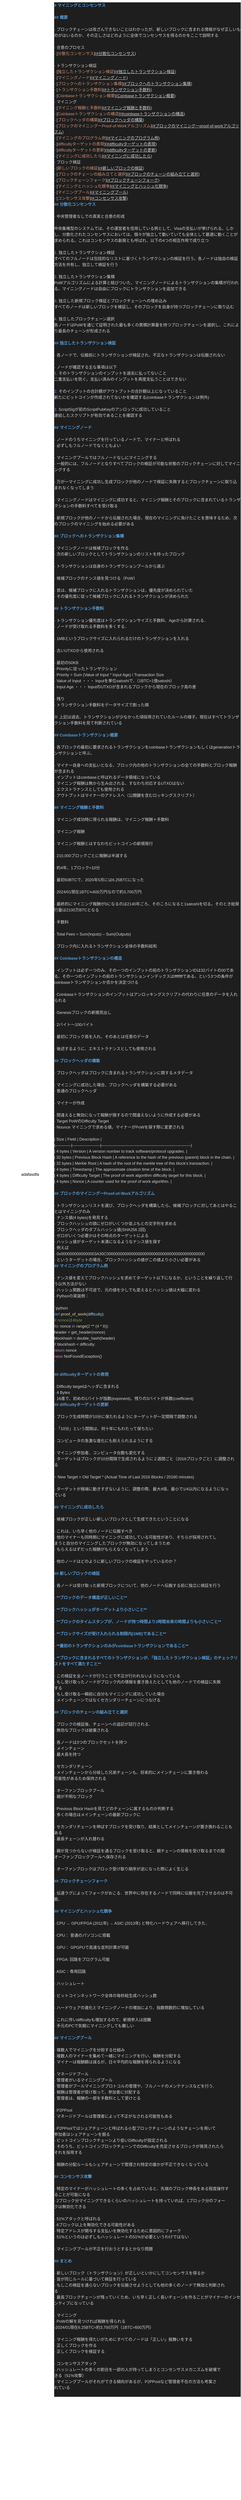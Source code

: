 <mxfile>
    <diagram id="8YFzSI_AjknTKnXhuBI_" name="ページ1">
        <mxGraphModel dx="1736" dy="630" grid="1" gridSize="10" guides="1" tooltips="1" connect="1" arrows="1" fold="1" page="1" pageScale="1" pageWidth="827" pageHeight="1169" math="0" shadow="0">
            <root>
                <mxCell id="0"/>
                <mxCell id="1" parent="0"/>
                <mxCell id="2" value="&lt;meta charset=&quot;utf-8&quot;&gt;&lt;div style=&quot;color: rgb(212, 212, 212); background-color: rgb(30, 30, 30); font-weight: normal; font-size: 12px; line-height: 18px;&quot;&gt;&lt;div&gt;&lt;span style=&quot;color: #569cd6;font-weight: bold;&quot;&gt;# マイニングとコンセンサス&lt;/span&gt;&lt;/div&gt;&lt;br&gt;&lt;div&gt;&lt;span style=&quot;color: #569cd6;font-weight: bold;&quot;&gt;## 概要&lt;/span&gt;&lt;/div&gt;&lt;br&gt;&lt;div&gt;&lt;span style=&quot;color: #6796e6;&quot;&gt;-&lt;/span&gt;&lt;span style=&quot;color: #d4d4d4;&quot;&gt; ブロックチェーンは改ざんできないことはわかったが、新しいブロックに含まれる情報がなぜ正しいものがはいるのか、その正しさはどのように全体でコンセンサスを得るのかをここで説明する&lt;/span&gt;&lt;/div&gt;&lt;br&gt;&lt;div&gt;&lt;span style=&quot;color: #6796e6;&quot;&gt;-&lt;/span&gt;&lt;span style=&quot;color: #d4d4d4;&quot;&gt; 合意のプロセス&lt;/span&gt;&lt;/div&gt;&lt;div&gt;&lt;span style=&quot;color: #d4d4d4;&quot;&gt;  &lt;/span&gt;&lt;span style=&quot;color: #6796e6;&quot;&gt;-&lt;/span&gt;&lt;span style=&quot;color: #d4d4d4;&quot;&gt; [&lt;/span&gt;&lt;span style=&quot;color: #ce9178;&quot;&gt;分散化コンセンサス&lt;/span&gt;&lt;span style=&quot;color: #d4d4d4;&quot;&gt;](&lt;/span&gt;&lt;span style=&quot;color: #d4d4d4;text-decoration: underline;&quot;&gt;#分散化コンセンサス&lt;/span&gt;&lt;span style=&quot;color: #d4d4d4;&quot;&gt;)&lt;/span&gt;&lt;/div&gt;&lt;br&gt;&lt;div&gt;&lt;span style=&quot;color: #6796e6;&quot;&gt;-&lt;/span&gt;&lt;span style=&quot;color: #d4d4d4;&quot;&gt; トランザクション検証&lt;/span&gt;&lt;/div&gt;&lt;div&gt;&lt;span style=&quot;color: #d4d4d4;&quot;&gt;  &lt;/span&gt;&lt;span style=&quot;color: #6796e6;&quot;&gt;-&lt;/span&gt;&lt;span style=&quot;color: #d4d4d4;&quot;&gt; [&lt;/span&gt;&lt;span style=&quot;color: #ce9178;&quot;&gt;独立したトランザクション検証&lt;/span&gt;&lt;span style=&quot;color: #d4d4d4;&quot;&gt;](&lt;/span&gt;&lt;span style=&quot;color: #d4d4d4;text-decoration: underline;&quot;&gt;#独立したトランザクション検証&lt;/span&gt;&lt;span style=&quot;color: #d4d4d4;&quot;&gt;)&lt;/span&gt;&lt;/div&gt;&lt;div&gt;&lt;span style=&quot;color: #d4d4d4;&quot;&gt;  &lt;/span&gt;&lt;span style=&quot;color: #6796e6;&quot;&gt;-&lt;/span&gt;&lt;span style=&quot;color: #d4d4d4;&quot;&gt; [&lt;/span&gt;&lt;span style=&quot;color: #ce9178;&quot;&gt;マイニングノード&lt;/span&gt;&lt;span style=&quot;color: #d4d4d4;&quot;&gt;](&lt;/span&gt;&lt;span style=&quot;color: #d4d4d4;text-decoration: underline;&quot;&gt;#マイニングノード&lt;/span&gt;&lt;span style=&quot;color: #d4d4d4;&quot;&gt;)&lt;/span&gt;&lt;/div&gt;&lt;div&gt;&lt;span style=&quot;color: #d4d4d4;&quot;&gt;  &lt;/span&gt;&lt;span style=&quot;color: #6796e6;&quot;&gt;-&lt;/span&gt;&lt;span style=&quot;color: #d4d4d4;&quot;&gt; [&lt;/span&gt;&lt;span style=&quot;color: #ce9178;&quot;&gt;ブロックへのトランザクション集積&lt;/span&gt;&lt;span style=&quot;color: #d4d4d4;&quot;&gt;](&lt;/span&gt;&lt;span style=&quot;color: #d4d4d4;text-decoration: underline;&quot;&gt;#ブロックへのトランザクション集積&lt;/span&gt;&lt;span style=&quot;color: #d4d4d4;&quot;&gt;)&lt;/span&gt;&lt;/div&gt;&lt;div&gt;&lt;span style=&quot;color: #d4d4d4;&quot;&gt;  &lt;/span&gt;&lt;span style=&quot;color: #6796e6;&quot;&gt;-&lt;/span&gt;&lt;span style=&quot;color: #d4d4d4;&quot;&gt; [&lt;/span&gt;&lt;span style=&quot;color: #ce9178;&quot;&gt;トランザクション手数料&lt;/span&gt;&lt;span style=&quot;color: #d4d4d4;&quot;&gt;](&lt;/span&gt;&lt;span style=&quot;color: #d4d4d4;text-decoration: underline;&quot;&gt;#トランザクション手数料&lt;/span&gt;&lt;span style=&quot;color: #d4d4d4;&quot;&gt;)&lt;/span&gt;&lt;/div&gt;&lt;div&gt;&lt;span style=&quot;color: #d4d4d4;&quot;&gt;  &lt;/span&gt;&lt;span style=&quot;color: #6796e6;&quot;&gt;-&lt;/span&gt;&lt;span style=&quot;color: #d4d4d4;&quot;&gt; [&lt;/span&gt;&lt;span style=&quot;color: #ce9178;&quot;&gt;Coinbaseトランザクション概要&lt;/span&gt;&lt;span style=&quot;color: #d4d4d4;&quot;&gt;](&lt;/span&gt;&lt;span style=&quot;color: #d4d4d4;text-decoration: underline;&quot;&gt;Coinbaseトランザクション概要&lt;/span&gt;&lt;span style=&quot;color: #d4d4d4;&quot;&gt;)&lt;/span&gt;&lt;/div&gt;&lt;div&gt;&lt;span style=&quot;color: #6796e6;&quot;&gt;-&lt;/span&gt;&lt;span style=&quot;color: #d4d4d4;&quot;&gt; マイニング&lt;/span&gt;&lt;/div&gt;&lt;div&gt;&lt;span style=&quot;color: #d4d4d4;&quot;&gt;  &lt;/span&gt;&lt;span style=&quot;color: #6796e6;&quot;&gt;-&lt;/span&gt;&lt;span style=&quot;color: #d4d4d4;&quot;&gt; [&lt;/span&gt;&lt;span style=&quot;color: #ce9178;&quot;&gt;マイニング報酬と手数料&lt;/span&gt;&lt;span style=&quot;color: #d4d4d4;&quot;&gt;](&lt;/span&gt;&lt;span style=&quot;color: #d4d4d4;text-decoration: underline;&quot;&gt;#マイニング報酬と手数料&lt;/span&gt;&lt;span style=&quot;color: #d4d4d4;&quot;&gt;)&lt;/span&gt;&lt;/div&gt;&lt;div&gt;&lt;span style=&quot;color: #d4d4d4;&quot;&gt;  &lt;/span&gt;&lt;span style=&quot;color: #6796e6;&quot;&gt;-&lt;/span&gt;&lt;span style=&quot;color: #d4d4d4;&quot;&gt; [&lt;/span&gt;&lt;span style=&quot;color: #ce9178;&quot;&gt;Coinbaseトランザクションの構造&lt;/span&gt;&lt;span style=&quot;color: #d4d4d4;&quot;&gt;](&lt;/span&gt;&lt;span style=&quot;color: #d4d4d4;text-decoration: underline;&quot;&gt;#coinbaseトランザクションの構造&lt;/span&gt;&lt;span style=&quot;color: #d4d4d4;&quot;&gt;)&lt;/span&gt;&lt;/div&gt;&lt;div&gt;&lt;span style=&quot;color: #d4d4d4;&quot;&gt;  &lt;/span&gt;&lt;span style=&quot;color: #6796e6;&quot;&gt;-&lt;/span&gt;&lt;span style=&quot;color: #d4d4d4;&quot;&gt; [&lt;/span&gt;&lt;span style=&quot;color: #ce9178;&quot;&gt;ブロックヘッダの構築&lt;/span&gt;&lt;span style=&quot;color: #d4d4d4;&quot;&gt;](&lt;/span&gt;&lt;span style=&quot;color: #d4d4d4;text-decoration: underline;&quot;&gt;#ブロックヘッダの構築&lt;/span&gt;&lt;span style=&quot;color: #d4d4d4;&quot;&gt;)&lt;/span&gt;&lt;/div&gt;&lt;div&gt;&lt;span style=&quot;color: #d4d4d4;&quot;&gt;  &lt;/span&gt;&lt;span style=&quot;color: #6796e6;&quot;&gt;-&lt;/span&gt;&lt;span style=&quot;color: #d4d4d4;&quot;&gt; [&lt;/span&gt;&lt;span style=&quot;color: #ce9178;&quot;&gt;ブロックのマイニングーProof-of-Workアルゴリズム&lt;/span&gt;&lt;span style=&quot;color: #d4d4d4;&quot;&gt;](&lt;/span&gt;&lt;span style=&quot;color: #d4d4d4;text-decoration: underline;&quot;&gt;#ブロックのマイニングーproof-of-workアルゴリズム&lt;/span&gt;&lt;span style=&quot;color: #d4d4d4;&quot;&gt;)&lt;/span&gt;&lt;/div&gt;&lt;div&gt;&lt;span style=&quot;color: #d4d4d4;&quot;&gt;  &lt;/span&gt;&lt;span style=&quot;color: #6796e6;&quot;&gt;-&lt;/span&gt;&lt;span style=&quot;color: #d4d4d4;&quot;&gt; [&lt;/span&gt;&lt;span style=&quot;color: #ce9178;&quot;&gt;マイニングのプログラム例&lt;/span&gt;&lt;span style=&quot;color: #d4d4d4;&quot;&gt;](&lt;/span&gt;&lt;span style=&quot;color: #d4d4d4;text-decoration: underline;&quot;&gt;#マイニングのプログラム例&lt;/span&gt;&lt;span style=&quot;color: #d4d4d4;&quot;&gt;)&lt;/span&gt;&lt;/div&gt;&lt;div&gt;&lt;span style=&quot;color: #d4d4d4;&quot;&gt;  &lt;/span&gt;&lt;span style=&quot;color: #6796e6;&quot;&gt;-&lt;/span&gt;&lt;span style=&quot;color: #d4d4d4;&quot;&gt; [&lt;/span&gt;&lt;span style=&quot;color: #ce9178;&quot;&gt;difficultyターゲットの表現&lt;/span&gt;&lt;span style=&quot;color: #d4d4d4;&quot;&gt;](&lt;/span&gt;&lt;span style=&quot;color: #d4d4d4;text-decoration: underline;&quot;&gt;#difficultyターゲットの表現&lt;/span&gt;&lt;span style=&quot;color: #d4d4d4;&quot;&gt;)&lt;/span&gt;&lt;/div&gt;&lt;div&gt;&lt;span style=&quot;color: #d4d4d4;&quot;&gt;  &lt;/span&gt;&lt;span style=&quot;color: #6796e6;&quot;&gt;-&lt;/span&gt;&lt;span style=&quot;color: #d4d4d4;&quot;&gt; [&lt;/span&gt;&lt;span style=&quot;color: #ce9178;&quot;&gt;difficultyターゲットの更新&lt;/span&gt;&lt;span style=&quot;color: #d4d4d4;&quot;&gt;](&lt;/span&gt;&lt;span style=&quot;color: #d4d4d4;text-decoration: underline;&quot;&gt;#difficultyターゲットの更新&lt;/span&gt;&lt;span style=&quot;color: #d4d4d4;&quot;&gt;)&lt;/span&gt;&lt;/div&gt;&lt;div&gt;&lt;span style=&quot;color: #d4d4d4;&quot;&gt;  &lt;/span&gt;&lt;span style=&quot;color: #6796e6;&quot;&gt;-&lt;/span&gt;&lt;span style=&quot;color: #d4d4d4;&quot;&gt; [&lt;/span&gt;&lt;span style=&quot;color: #ce9178;&quot;&gt;マイニングに成功したら&lt;/span&gt;&lt;span style=&quot;color: #d4d4d4;&quot;&gt;](&lt;/span&gt;&lt;span style=&quot;color: #d4d4d4;text-decoration: underline;&quot;&gt;#マイニングに成功したら&lt;/span&gt;&lt;span style=&quot;color: #d4d4d4;&quot;&gt;)&lt;/span&gt;&lt;/div&gt;&lt;div&gt;&lt;span style=&quot;color: #6796e6;&quot;&gt;-&lt;/span&gt;&lt;span style=&quot;color: #d4d4d4;&quot;&gt; ブロック検証&lt;/span&gt;&lt;/div&gt;&lt;div&gt;&lt;span style=&quot;color: #d4d4d4;&quot;&gt;  &lt;/span&gt;&lt;span style=&quot;color: #6796e6;&quot;&gt;-&lt;/span&gt;&lt;span style=&quot;color: #d4d4d4;&quot;&gt; [&lt;/span&gt;&lt;span style=&quot;color: #ce9178;&quot;&gt;新しいブロックの検証&lt;/span&gt;&lt;span style=&quot;color: #d4d4d4;&quot;&gt;](&lt;/span&gt;&lt;span style=&quot;color: #d4d4d4;text-decoration: underline;&quot;&gt;#新しいブロックの検証&lt;/span&gt;&lt;span style=&quot;color: #d4d4d4;&quot;&gt;)&lt;/span&gt;&lt;/div&gt;&lt;div&gt;&lt;span style=&quot;color: #d4d4d4;&quot;&gt;  &lt;/span&gt;&lt;span style=&quot;color: #6796e6;&quot;&gt;-&lt;/span&gt;&lt;span style=&quot;color: #d4d4d4;&quot;&gt; [&lt;/span&gt;&lt;span style=&quot;color: #ce9178;&quot;&gt;ブロックのチェーンの組み立てと選択&lt;/span&gt;&lt;span style=&quot;color: #d4d4d4;&quot;&gt;](&lt;/span&gt;&lt;span style=&quot;color: #d4d4d4;text-decoration: underline;&quot;&gt;#ブロックのチェーンの組み立てと選択&lt;/span&gt;&lt;span style=&quot;color: #d4d4d4;&quot;&gt;)&lt;/span&gt;&lt;/div&gt;&lt;div&gt;&lt;span style=&quot;color: #d4d4d4;&quot;&gt;  &lt;/span&gt;&lt;span style=&quot;color: #6796e6;&quot;&gt;-&lt;/span&gt;&lt;span style=&quot;color: #d4d4d4;&quot;&gt; [&lt;/span&gt;&lt;span style=&quot;color: #ce9178;&quot;&gt;ブロックチェーンフォーク&lt;/span&gt;&lt;span style=&quot;color: #d4d4d4;&quot;&gt;](&lt;/span&gt;&lt;span style=&quot;color: #d4d4d4;text-decoration: underline;&quot;&gt;#ブロックチェーンフォーク&lt;/span&gt;&lt;span style=&quot;color: #d4d4d4;&quot;&gt;)&lt;/span&gt;&lt;/div&gt;&lt;div&gt;&lt;span style=&quot;color: #d4d4d4;&quot;&gt;  &lt;/span&gt;&lt;span style=&quot;color: #6796e6;&quot;&gt;-&lt;/span&gt;&lt;span style=&quot;color: #d4d4d4;&quot;&gt; [&lt;/span&gt;&lt;span style=&quot;color: #ce9178;&quot;&gt;マイニングとハッシュ化競争&lt;/span&gt;&lt;span style=&quot;color: #d4d4d4;&quot;&gt;](&lt;/span&gt;&lt;span style=&quot;color: #d4d4d4;text-decoration: underline;&quot;&gt;#マイニングとハッシュ化競争&lt;/span&gt;&lt;span style=&quot;color: #d4d4d4;&quot;&gt;)&lt;/span&gt;&lt;/div&gt;&lt;div&gt;&lt;span style=&quot;color: #d4d4d4;&quot;&gt;  &lt;/span&gt;&lt;span style=&quot;color: #6796e6;&quot;&gt;-&lt;/span&gt;&lt;span style=&quot;color: #d4d4d4;&quot;&gt; [&lt;/span&gt;&lt;span style=&quot;color: #ce9178;&quot;&gt;マイニングプール&lt;/span&gt;&lt;span style=&quot;color: #d4d4d4;&quot;&gt;](&lt;/span&gt;&lt;span style=&quot;color: #d4d4d4;text-decoration: underline;&quot;&gt;#マイニングプール&lt;/span&gt;&lt;span style=&quot;color: #d4d4d4;&quot;&gt;)&lt;/span&gt;&lt;/div&gt;&lt;div&gt;&lt;span style=&quot;color: #d4d4d4;&quot;&gt;  &lt;/span&gt;&lt;span style=&quot;color: #6796e6;&quot;&gt;-&lt;/span&gt;&lt;span style=&quot;color: #d4d4d4;&quot;&gt; [&lt;/span&gt;&lt;span style=&quot;color: #ce9178;&quot;&gt;コンセンサス攻撃&lt;/span&gt;&lt;span style=&quot;color: #d4d4d4;&quot;&gt;](&lt;/span&gt;&lt;span style=&quot;color: #d4d4d4;text-decoration: underline;&quot;&gt;#コンセンサス攻撃&lt;/span&gt;&lt;span style=&quot;color: #d4d4d4;&quot;&gt;)&lt;/span&gt;&lt;/div&gt;&lt;div&gt;&lt;span style=&quot;color: #d4d4d4;&quot;&gt;  &lt;/span&gt;&lt;/div&gt;&lt;div&gt;&lt;span style=&quot;color: #569cd6;font-weight: bold;&quot;&gt;## 分散化コンセンサス&lt;/span&gt;&lt;/div&gt;&lt;br&gt;&lt;div&gt;&lt;span style=&quot;color: #6796e6;&quot;&gt;-&lt;/span&gt;&lt;span style=&quot;color: #d4d4d4;&quot;&gt; 中央管理者なしでの真実と合意の形成&lt;/span&gt;&lt;/div&gt;&lt;br&gt;&lt;div&gt;&lt;span style=&quot;color: #d4d4d4;&quot;&gt;中央集権型のシステムでは、その運営者を信用している例として、Visaの支払いが挙げられる。しかし、分散化されたコンセンサスにおいては、個々が独立して動いていても全体として最適に動くことが求められる。これはコンセンサスの創発とも呼ばれ、以下の4つの相互作用で成り立つ&lt;/span&gt;&lt;/div&gt;&lt;br&gt;&lt;div&gt;&lt;span style=&quot;color: #d4d4d4;&quot;&gt; &lt;/span&gt;&lt;span style=&quot;color: #6796e6;&quot;&gt;1.&lt;/span&gt;&lt;span style=&quot;color: #d4d4d4;&quot;&gt; 独立したトランザクション検証&lt;/span&gt;&lt;/div&gt;&lt;div&gt;&lt;span style=&quot;color: #d4d4d4;&quot;&gt;すべてのフルノードは包括的なリストに基づくトランザクションの検証を行う。各ノードは独自の検証方法を共有し、独立して検証を行う&lt;/span&gt;&lt;/div&gt;&lt;br&gt;&lt;div&gt;&lt;span style=&quot;color: #d4d4d4;&quot;&gt; &lt;/span&gt;&lt;span style=&quot;color: #6796e6;&quot;&gt;2.&lt;/span&gt;&lt;span style=&quot;color: #d4d4d4;&quot;&gt; 独立したトランザクション集積&lt;/span&gt;&lt;/div&gt;&lt;div&gt;&lt;span style=&quot;color: #d4d4d4;&quot;&gt;PoWアルゴリズムによる計算と結びついた、マイニングノードによるトランザクションの集積が行われる。マイニングノードは自由にブロックにトランザクションを追加できる&lt;/span&gt;&lt;/div&gt;&lt;br&gt;&lt;div&gt;&lt;span style=&quot;color: #d4d4d4;&quot;&gt; &lt;/span&gt;&lt;span style=&quot;color: #6796e6;&quot;&gt;3.&lt;/span&gt;&lt;span style=&quot;color: #d4d4d4;&quot;&gt; 独立した新規ブロック検証とブロックチェーンへの埋め込み&lt;/span&gt;&lt;/div&gt;&lt;div&gt;&lt;span style=&quot;color: #d4d4d4;&quot;&gt;すべてのノードは新しいブロックを検証し、そのブロックを自身が持つブロックチェーンに取り込む&lt;/span&gt;&lt;/div&gt;&lt;br&gt;&lt;div&gt;&lt;span style=&quot;color: #d4d4d4;&quot;&gt; &lt;/span&gt;&lt;span style=&quot;color: #6796e6;&quot;&gt;4.&lt;/span&gt;&lt;span style=&quot;color: #d4d4d4;&quot;&gt; 独立したブロックチェーン選択&lt;/span&gt;&lt;/div&gt;&lt;div&gt;&lt;span style=&quot;color: #d4d4d4;&quot;&gt;各ノードはPoWを通じて証明された最も多くの累積計算量を持つブロックチェーンを選択し、これにより最長のチェーンが形成される&lt;/span&gt;&lt;/div&gt;&lt;br&gt;&lt;div&gt;&lt;span style=&quot;color: #569cd6;font-weight: bold;&quot;&gt;## 独立したトランザクション検証&lt;/span&gt;&lt;/div&gt;&lt;br&gt;&lt;div&gt;&lt;span style=&quot;color: #6796e6;&quot;&gt;-&lt;/span&gt;&lt;span style=&quot;color: #d4d4d4;&quot;&gt; 各ノードで、伝搬前にトランザクションが検証され、不正なトランザクションは伝搬されない&lt;/span&gt;&lt;/div&gt;&lt;br&gt;&lt;div&gt;&lt;span style=&quot;color: #6796e6;&quot;&gt;-&lt;/span&gt;&lt;span style=&quot;color: #d4d4d4;&quot;&gt; ノードが確認する主な事項は以下&lt;/span&gt;&lt;/div&gt;&lt;div&gt;&lt;span style=&quot;color: #d4d4d4;&quot;&gt;  &lt;/span&gt;&lt;/div&gt;&lt;div&gt;&lt;span style=&quot;color: #d4d4d4;&quot;&gt; &lt;/span&gt;&lt;span style=&quot;color: #6796e6;&quot;&gt;1.&lt;/span&gt;&lt;span style=&quot;color: #d4d4d4;&quot;&gt; そのトランザクションのインプットを過去に払ってないこと&lt;/span&gt;&lt;/div&gt;&lt;div&gt;&lt;span style=&quot;color: #d4d4d4;&quot;&gt;二重支払いを防ぐ。支払い済みのインプットを再度支払うことはできない&lt;/span&gt;&lt;/div&gt;&lt;br&gt;&lt;div&gt;&lt;span style=&quot;color: #d4d4d4;&quot;&gt; &lt;/span&gt;&lt;span style=&quot;color: #6796e6;&quot;&gt;2.&lt;/span&gt;&lt;span style=&quot;color: #d4d4d4;&quot;&gt; そのインプットの合計額がアウトプットの合計額以上になっていること&lt;/span&gt;&lt;/div&gt;&lt;div&gt;&lt;span style=&quot;color: #d4d4d4;&quot;&gt;新たにビットコインが作成されてないかを確認する(coinbaseトランザクションは例外)&lt;/span&gt;&lt;/div&gt;&lt;br&gt;&lt;div&gt;&lt;span style=&quot;color: #d4d4d4;&quot;&gt; &lt;/span&gt;&lt;span style=&quot;color: #6796e6;&quot;&gt;3.&lt;/span&gt;&lt;span style=&quot;color: #d4d4d4;&quot;&gt; ScriptSigが前のScriptPubKeyのアンロックに成功していること&lt;/span&gt;&lt;/div&gt;&lt;div&gt;&lt;span style=&quot;color: #d4d4d4;&quot;&gt;連結したスクリプトが有効であることを確認する&lt;/span&gt;&lt;/div&gt;&lt;br&gt;&lt;div&gt;&lt;span style=&quot;color: #569cd6;font-weight: bold;&quot;&gt;## マイニングノード&lt;/span&gt;&lt;/div&gt;&lt;br&gt;&lt;div&gt;&lt;span style=&quot;color: #6796e6;&quot;&gt;-&lt;/span&gt;&lt;span style=&quot;color: #d4d4d4;&quot;&gt; ノードのうちマイニングを行っているノードで、マイナーと呼ばれる&lt;/span&gt;&lt;/div&gt;&lt;div&gt;&lt;span style=&quot;color: #d4d4d4;&quot;&gt;  &lt;/span&gt;&lt;span style=&quot;color: #6796e6;&quot;&gt;-&lt;/span&gt;&lt;span style=&quot;color: #d4d4d4;&quot;&gt; 必ずしもフルノードでなくともよい&lt;/span&gt;&lt;/div&gt;&lt;br&gt;&lt;div&gt;&lt;span style=&quot;color: #6796e6;&quot;&gt;-&lt;/span&gt;&lt;span style=&quot;color: #d4d4d4;&quot;&gt; マイニングプールではフルノードなしにマイニングする&lt;/span&gt;&lt;/div&gt;&lt;div&gt;&lt;span style=&quot;color: #d4d4d4;&quot;&gt;  &lt;/span&gt;&lt;span style=&quot;color: #6796e6;&quot;&gt;-&lt;/span&gt;&lt;span style=&quot;color: #d4d4d4;&quot;&gt; 一般的には、フルノードとなりすべてブロックの検証が可能な状態のブロックチェーンに対してマイニングする&lt;/span&gt;&lt;/div&gt;&lt;br&gt;&lt;div&gt;&lt;span style=&quot;color: #6796e6;&quot;&gt;-&lt;/span&gt;&lt;span style=&quot;color: #d4d4d4;&quot;&gt; 万が一マイニングに成功し生成ブロックが他のノードで検証に失敗するとブロックチェーンに取り込まれなくなってしまう&lt;/span&gt;&lt;/div&gt;&lt;br&gt;&lt;div&gt;&lt;span style=&quot;color: #6796e6;&quot;&gt;-&lt;/span&gt;&lt;span style=&quot;color: #d4d4d4;&quot;&gt; マイニングノードはマイニングに成功すると、マイニング報酬とそのブロックに含まれているトランザクションの手数料すべてを受け取る&lt;/span&gt;&lt;/div&gt;&lt;br&gt;&lt;div&gt;&lt;span style=&quot;color: #6796e6;&quot;&gt;-&lt;/span&gt;&lt;span style=&quot;color: #d4d4d4;&quot;&gt; 新規ブロックが他のノードから伝搬された場合、現在のマイニングに負けたことを意味するため、次のブロックのマイニングを始める必要がある&lt;/span&gt;&lt;/div&gt;&lt;br&gt;&lt;div&gt;&lt;span style=&quot;color: #569cd6;font-weight: bold;&quot;&gt;## ブロックへのトランザクション集積&lt;/span&gt;&lt;/div&gt;&lt;br&gt;&lt;div&gt;&lt;span style=&quot;color: #6796e6;&quot;&gt;-&lt;/span&gt;&lt;span style=&quot;color: #d4d4d4;&quot;&gt; マイニングノードは候補ブロックを作る&lt;/span&gt;&lt;/div&gt;&lt;div&gt;&lt;span style=&quot;color: #d4d4d4;&quot;&gt;  &lt;/span&gt;&lt;span style=&quot;color: #6796e6;&quot;&gt;-&lt;/span&gt;&lt;span style=&quot;color: #d4d4d4;&quot;&gt; 次の新しいブロックとしてトランザクションのリストを持ったブロック&lt;/span&gt;&lt;/div&gt;&lt;br&gt;&lt;div&gt;&lt;span style=&quot;color: #6796e6;&quot;&gt;-&lt;/span&gt;&lt;span style=&quot;color: #d4d4d4;&quot;&gt; トランザクションは自身のトランザクションプールから選ぶ&lt;/span&gt;&lt;/div&gt;&lt;br&gt;&lt;div&gt;&lt;span style=&quot;color: #6796e6;&quot;&gt;-&lt;/span&gt;&lt;span style=&quot;color: #d4d4d4;&quot;&gt; 候補ブロックのナンス値を見つける（PoW）&lt;/span&gt;&lt;/div&gt;&lt;br&gt;&lt;div&gt;&lt;span style=&quot;color: #6796e6;&quot;&gt;-&lt;/span&gt;&lt;span style=&quot;color: #d4d4d4;&quot;&gt; 昔は、候補ブロックに入れるトランザクションは，優先度が決められていた&lt;/span&gt;&lt;/div&gt;&lt;div&gt;&lt;span style=&quot;color: #d4d4d4;&quot;&gt;  &lt;/span&gt;&lt;span style=&quot;color: #6796e6;&quot;&gt;-&lt;/span&gt;&lt;span style=&quot;color: #d4d4d4;&quot;&gt; その優先度に従って候補ブロックに入れるトランザクションが決められた&lt;/span&gt;&lt;/div&gt;&lt;br&gt;&lt;div&gt;&lt;span style=&quot;color: #569cd6;font-weight: bold;&quot;&gt;## トランザクション手数料&lt;/span&gt;&lt;/div&gt;&lt;br&gt;&lt;div&gt;&lt;span style=&quot;color: #6796e6;&quot;&gt;-&lt;/span&gt;&lt;span style=&quot;color: #d4d4d4;&quot;&gt; トランザクション優先度はトランザクションサイズと手数料、Ageから計算される．&lt;/span&gt;&lt;/div&gt;&lt;div&gt;&lt;span style=&quot;color: #d4d4d4;&quot;&gt;  &lt;/span&gt;&lt;span style=&quot;color: #6796e6;&quot;&gt;-&lt;/span&gt;&lt;span style=&quot;color: #d4d4d4;&quot;&gt; ノードが受け取れる手数料を多くする．&lt;/span&gt;&lt;/div&gt;&lt;br&gt;&lt;div&gt;&lt;span style=&quot;color: #d4d4d4;&quot;&gt;  &lt;/span&gt;&lt;span style=&quot;color: #6796e6;&quot;&gt;-&lt;/span&gt;&lt;span style=&quot;color: #d4d4d4;&quot;&gt; 1MBというブロックサイズに入れられるだけのトランザクションを入れる&lt;/span&gt;&lt;/div&gt;&lt;br&gt;&lt;div&gt;&lt;span style=&quot;color: #d4d4d4;&quot;&gt;  &lt;/span&gt;&lt;span style=&quot;color: #6796e6;&quot;&gt;-&lt;/span&gt;&lt;span style=&quot;color: #d4d4d4;&quot;&gt; 古いUTXOから使用される&lt;/span&gt;&lt;/div&gt;&lt;br&gt;&lt;div&gt;&lt;span style=&quot;color: #6796e6;&quot;&gt;-&lt;/span&gt;&lt;span style=&quot;color: #d4d4d4;&quot;&gt; 最初の50KB&lt;/span&gt;&lt;/div&gt;&lt;div&gt;&lt;span style=&quot;color: #d4d4d4;&quot;&gt;  &lt;/span&gt;&lt;span style=&quot;color: #6796e6;&quot;&gt;-&lt;/span&gt;&lt;span style=&quot;color: #d4d4d4;&quot;&gt; Priorityに従ったトランザクション&lt;/span&gt;&lt;/div&gt;&lt;div&gt;&lt;span style=&quot;color: #d4d4d4;&quot;&gt;  &lt;/span&gt;&lt;span style=&quot;color: #6796e6;&quot;&gt;-&lt;/span&gt;&lt;span style=&quot;color: #d4d4d4;&quot;&gt; Priority = Sum (Value of Input * Input Age) / Transaction Size&lt;/span&gt;&lt;/div&gt;&lt;div&gt;&lt;span style=&quot;color: #d4d4d4;&quot;&gt;    &lt;/span&gt;&lt;span style=&quot;color: #6796e6;&quot;&gt;-&lt;/span&gt;&lt;span style=&quot;color: #d4d4d4;&quot;&gt; Value of Input ・・・ Inputを単位satoshiで．（1BTC=1億satoshi）&lt;/span&gt;&lt;/div&gt;&lt;div&gt;&lt;span style=&quot;color: #d4d4d4;&quot;&gt;    &lt;/span&gt;&lt;span style=&quot;color: #6796e6;&quot;&gt;-&lt;/span&gt;&lt;span style=&quot;color: #d4d4d4;&quot;&gt; Input Age ・・・ InputのUTXOが含まれるブロックから現在のブロック高の差&lt;/span&gt;&lt;/div&gt;&lt;br&gt;&lt;div&gt;&lt;span style=&quot;color: #6796e6;&quot;&gt;-&lt;/span&gt;&lt;span style=&quot;color: #d4d4d4;&quot;&gt; 残り&lt;/span&gt;&lt;/div&gt;&lt;div&gt;&lt;span style=&quot;color: #d4d4d4;&quot;&gt;  &lt;/span&gt;&lt;span style=&quot;color: #6796e6;&quot;&gt;-&lt;/span&gt;&lt;span style=&quot;color: #d4d4d4;&quot;&gt; トランザクション手数料をデータサイズで割った順&lt;/span&gt;&lt;/div&gt;&lt;br&gt;&lt;div&gt;&lt;span style=&quot;color: #d4d4d4;&quot;&gt;※ 上記は過去、トランザクションが少なかった頃採用されていたルールの様子。現在はすべてトランザクション手数料を見て判断されている&lt;/span&gt;&lt;/div&gt;&lt;br&gt;&lt;div&gt;&lt;span style=&quot;color: #569cd6;font-weight: bold;&quot;&gt;## Coinbaseトランザクション概要&lt;/span&gt;&lt;/div&gt;&lt;br&gt;&lt;div&gt;&lt;span style=&quot;color: #6796e6;&quot;&gt;-&lt;/span&gt;&lt;span style=&quot;color: #d4d4d4;&quot;&gt; 各ブロックの最初に要求されるトランザクションをcoinbaseトランザクションもしくはgenerationトランザクションと呼ぶ。&lt;/span&gt;&lt;/div&gt;&lt;br&gt;&lt;div&gt;&lt;span style=&quot;color: #6796e6;&quot;&gt;-&lt;/span&gt;&lt;span style=&quot;color: #d4d4d4;&quot;&gt; マイナー自身への支払いとなる、ブロック内の他のトランザクションの全ての手数料とブロック報酬が含まれる&lt;/span&gt;&lt;/div&gt;&lt;div&gt;&lt;span style=&quot;color: #d4d4d4;&quot;&gt;  &lt;/span&gt;&lt;/div&gt;&lt;div&gt;&lt;span style=&quot;color: #6796e6;&quot;&gt;-&lt;/span&gt;&lt;span style=&quot;color: #d4d4d4;&quot;&gt; インプットはcoinbaseと呼ばれるデータ領域になっている&lt;/span&gt;&lt;/div&gt;&lt;div&gt;&lt;span style=&quot;color: #d4d4d4;&quot;&gt;  &lt;/span&gt;&lt;span style=&quot;color: #6796e6;&quot;&gt;-&lt;/span&gt;&lt;span style=&quot;color: #d4d4d4;&quot;&gt; マイニング報酬は無から生み出される、すなわち対応するUTXOはない&lt;/span&gt;&lt;/div&gt;&lt;div&gt;&lt;span style=&quot;color: #d4d4d4;&quot;&gt;  &lt;/span&gt;&lt;span style=&quot;color: #6796e6;&quot;&gt;-&lt;/span&gt;&lt;span style=&quot;color: #d4d4d4;&quot;&gt; エクストラナンスとしても使用される&lt;/span&gt;&lt;/div&gt;&lt;div&gt;&lt;span style=&quot;color: #6796e6;&quot;&gt;-&lt;/span&gt;&lt;span style=&quot;color: #d4d4d4;&quot;&gt; アウトプットはマイナーのアドレスへ（公開鍵を含むロッキングスクリプト）&lt;/span&gt;&lt;/div&gt;&lt;br&gt;&lt;div&gt;&lt;span style=&quot;color: #569cd6;font-weight: bold;&quot;&gt;## マイニング報酬と手数料&lt;/span&gt;&lt;/div&gt;&lt;br&gt;&lt;div&gt;&lt;span style=&quot;color: #6796e6;&quot;&gt;-&lt;/span&gt;&lt;span style=&quot;color: #d4d4d4;&quot;&gt; マイニング成功時に得られる報酬は、マイニング報酬＋手数料&lt;/span&gt;&lt;/div&gt;&lt;br&gt;&lt;div&gt;&lt;span style=&quot;color: #6796e6;&quot;&gt;-&lt;/span&gt;&lt;span style=&quot;color: #d4d4d4;&quot;&gt; マイニング報酬&lt;/span&gt;&lt;/div&gt;&lt;br&gt;&lt;div&gt;&lt;span style=&quot;color: #d4d4d4;&quot;&gt;  &lt;/span&gt;&lt;span style=&quot;color: #6796e6;&quot;&gt;-&lt;/span&gt;&lt;span style=&quot;color: #d4d4d4;&quot;&gt; マイニング報酬とはすなわちビットコインの新規発行&lt;/span&gt;&lt;/div&gt;&lt;br&gt;&lt;div&gt;&lt;span style=&quot;color: #d4d4d4;&quot;&gt;  &lt;/span&gt;&lt;span style=&quot;color: #6796e6;&quot;&gt;-&lt;/span&gt;&lt;span style=&quot;color: #d4d4d4;&quot;&gt; 210,000ブロックごとに報酬は半減する&lt;/span&gt;&lt;/div&gt;&lt;br&gt;&lt;div&gt;&lt;span style=&quot;color: #d4d4d4;&quot;&gt;  &lt;/span&gt;&lt;span style=&quot;color: #6796e6;&quot;&gt;-&lt;/span&gt;&lt;span style=&quot;color: #d4d4d4;&quot;&gt; 約4年、1ブロック=10分&lt;/span&gt;&lt;/div&gt;&lt;br&gt;&lt;div&gt;&lt;span style=&quot;color: #d4d4d4;&quot;&gt;  &lt;/span&gt;&lt;span style=&quot;color: #6796e6;&quot;&gt;-&lt;/span&gt;&lt;span style=&quot;color: #d4d4d4;&quot;&gt; 最初50BTCで、2020年5月には6.25BTCになった&lt;/span&gt;&lt;/div&gt;&lt;br&gt;&lt;div&gt;&lt;span style=&quot;color: #d4d4d4;&quot;&gt;  &lt;/span&gt;&lt;span style=&quot;color: #6796e6;&quot;&gt;-&lt;/span&gt;&lt;span style=&quot;color: #d4d4d4;&quot;&gt; 2024/01現在1BTC≒600万円なので約3,700万円&lt;/span&gt;&lt;/div&gt;&lt;br&gt;&lt;div&gt;&lt;span style=&quot;color: #d4d4d4;&quot;&gt;  &lt;/span&gt;&lt;span style=&quot;color: #6796e6;&quot;&gt;-&lt;/span&gt;&lt;span style=&quot;color: #d4d4d4;&quot;&gt; 最終的にマイニング報酬が0になるのは2140年ごろ、そのころになると1satoshiを切る。そのとき総発行量は2100万BTCとなる&lt;/span&gt;&lt;/div&gt;&lt;br&gt;&lt;div&gt;&lt;span style=&quot;color: #6796e6;&quot;&gt;-&lt;/span&gt;&lt;span style=&quot;color: #d4d4d4;&quot;&gt; 手数料&lt;/span&gt;&lt;/div&gt;&lt;br&gt;&lt;div&gt;&lt;span style=&quot;color: #d4d4d4;&quot;&gt;  &lt;/span&gt;&lt;span style=&quot;color: #6796e6;&quot;&gt;-&lt;/span&gt;&lt;span style=&quot;color: #d4d4d4;&quot;&gt; Total Fees = Sum(Inputs) – Sum(Outputs)&lt;/span&gt;&lt;/div&gt;&lt;br&gt;&lt;div&gt;&lt;span style=&quot;color: #d4d4d4;&quot;&gt;  &lt;/span&gt;&lt;span style=&quot;color: #6796e6;&quot;&gt;-&lt;/span&gt;&lt;span style=&quot;color: #d4d4d4;&quot;&gt; ブロック内に入れるトランザクション全体の手数料総和&lt;/span&gt;&lt;/div&gt;&lt;br&gt;&lt;div&gt;&lt;span style=&quot;color: #569cd6;font-weight: bold;&quot;&gt;## Coinbaseトランザクションの構造&lt;/span&gt;&lt;/div&gt;&lt;br&gt;&lt;div&gt;&lt;span style=&quot;color: #6796e6;&quot;&gt;-&lt;/span&gt;&lt;span style=&quot;color: #d4d4d4;&quot;&gt; インプットは必ず一つのみ、その一つのインプットの前のトランザクションIDは32バイトの00である、その一つのインプットの前のトランザクションインデックスはffffffffである、という3つの条件がcoinbaseトランザクションか否かを決定づける&lt;/span&gt;&lt;/div&gt;&lt;br&gt;&lt;div&gt;&lt;span style=&quot;color: #6796e6;&quot;&gt;-&lt;/span&gt;&lt;span style=&quot;color: #d4d4d4;&quot;&gt; Coinbaseトランザクションのインプットはアンロッキングスクリプトの代わりに任意のデータを入れられる&lt;/span&gt;&lt;/div&gt;&lt;br&gt;&lt;div&gt;&lt;span style=&quot;color: #d4d4d4;&quot;&gt;  &lt;/span&gt;&lt;span style=&quot;color: #6796e6;&quot;&gt;-&lt;/span&gt;&lt;span style=&quot;color: #d4d4d4;&quot;&gt; Genesisブロックの新聞見出し&lt;/span&gt;&lt;/div&gt;&lt;br&gt;&lt;div&gt;&lt;span style=&quot;color: #d4d4d4;&quot;&gt;  &lt;/span&gt;&lt;span style=&quot;color: #6796e6;&quot;&gt;-&lt;/span&gt;&lt;span style=&quot;color: #d4d4d4;&quot;&gt; 2バイト～100バイト&lt;/span&gt;&lt;/div&gt;&lt;br&gt;&lt;div&gt;&lt;span style=&quot;color: #6796e6;&quot;&gt;-&lt;/span&gt;&lt;span style=&quot;color: #d4d4d4;&quot;&gt; 最初にブロック高を入れ、そのあとは任意のデータ&lt;/span&gt;&lt;/div&gt;&lt;br&gt;&lt;div&gt;&lt;span style=&quot;color: #d4d4d4;&quot;&gt;  &lt;/span&gt;&lt;span style=&quot;color: #6796e6;&quot;&gt;-&lt;/span&gt;&lt;span style=&quot;color: #d4d4d4;&quot;&gt; 後述するように、エキストラナンスとしても使用される&lt;/span&gt;&lt;/div&gt;&lt;br&gt;&lt;div&gt;&lt;span style=&quot;color: #569cd6;font-weight: bold;&quot;&gt;## ブロックヘッダの構築&lt;/span&gt;&lt;/div&gt;&lt;br&gt;&lt;div&gt;&lt;span style=&quot;color: #6796e6;&quot;&gt;-&lt;/span&gt;&lt;span style=&quot;color: #d4d4d4;&quot;&gt; ブロックヘッダはブロックに含まれるトランザクションに関するメタデータ&lt;/span&gt;&lt;/div&gt;&lt;br&gt;&lt;div&gt;&lt;span style=&quot;color: #6796e6;&quot;&gt;-&lt;/span&gt;&lt;span style=&quot;color: #d4d4d4;&quot;&gt; マイニングに成功した場合、ブロックヘッダを構築する必要がある&lt;/span&gt;&lt;/div&gt;&lt;div&gt;&lt;span style=&quot;color: #d4d4d4;&quot;&gt;  &lt;/span&gt;&lt;span style=&quot;color: #6796e6;&quot;&gt;-&lt;/span&gt;&lt;span style=&quot;color: #d4d4d4;&quot;&gt; 普通のブロックヘッダ&lt;/span&gt;&lt;/div&gt;&lt;br&gt;&lt;div&gt;&lt;span style=&quot;color: #d4d4d4;&quot;&gt;  &lt;/span&gt;&lt;span style=&quot;color: #6796e6;&quot;&gt;-&lt;/span&gt;&lt;span style=&quot;color: #d4d4d4;&quot;&gt; マイナーが作成&lt;/span&gt;&lt;/div&gt;&lt;br&gt;&lt;div&gt;&lt;span style=&quot;color: #d4d4d4;&quot;&gt;  &lt;/span&gt;&lt;span style=&quot;color: #6796e6;&quot;&gt;-&lt;/span&gt;&lt;span style=&quot;color: #d4d4d4;&quot;&gt; 間違えると無効になって報酬が損するので間違えないように作成する必要がある&lt;/span&gt;&lt;/div&gt;&lt;div&gt;&lt;span style=&quot;color: #d4d4d4;&quot;&gt;  &lt;/span&gt;&lt;/div&gt;&lt;div&gt;&lt;span style=&quot;color: #6796e6;&quot;&gt;-&lt;/span&gt;&lt;span style=&quot;color: #d4d4d4;&quot;&gt; Target PoWのDifficulty Target&lt;/span&gt;&lt;/div&gt;&lt;div&gt;&lt;span style=&quot;color: #6796e6;&quot;&gt;-&lt;/span&gt;&lt;span style=&quot;color: #d4d4d4;&quot;&gt; Nounce マイニングで求める値。マイナーがPoWを探す際に変更される&lt;/span&gt;&lt;/div&gt;&lt;br&gt;&lt;div&gt;&lt;span style=&quot;color: #d4d4d4;&quot;&gt;| Size       | Field               | Description                                                       |&lt;/span&gt;&lt;/div&gt;&lt;div&gt;&lt;span style=&quot;color: #d4d4d4;&quot;&gt;|------------|---------------------|-------------------------------------------------------------------|&lt;/span&gt;&lt;/div&gt;&lt;div&gt;&lt;span style=&quot;color: #d4d4d4;&quot;&gt;| 4 bytes    | Version             | A version number to track software/protocol upgrades.             |&lt;/span&gt;&lt;/div&gt;&lt;div&gt;&lt;span style=&quot;color: #d4d4d4;&quot;&gt;| 32 bytes   | Previous Block Hash | A reference to the hash of the previous (parent) block in the chain. |&lt;/span&gt;&lt;/div&gt;&lt;div&gt;&lt;span style=&quot;color: #d4d4d4;&quot;&gt;| 32 bytes   | Merkle Root         | A hash of the root of the merkle tree of this block’s transaction. |&lt;/span&gt;&lt;/div&gt;&lt;div&gt;&lt;span style=&quot;color: #d4d4d4;&quot;&gt;| 4 bytes    | Timestamp           | The approximate creation time of the block.                       |&lt;/span&gt;&lt;/div&gt;&lt;div&gt;&lt;span style=&quot;color: #d4d4d4;&quot;&gt;| 4 bytes    | Difficulty Target   | The proof of work algorithm difficulty target for this block.     |&lt;/span&gt;&lt;/div&gt;&lt;div&gt;&lt;span style=&quot;color: #d4d4d4;&quot;&gt;| 4 bytes    | Nonce               | A counter used for the proof of work algorithm.                  |&lt;/span&gt;&lt;/div&gt;&lt;br&gt;&lt;div&gt;&lt;span style=&quot;color: #569cd6;font-weight: bold;&quot;&gt;## ブロックのマイニングーProof-of-Workアルゴリズム&lt;/span&gt;&lt;/div&gt;&lt;br&gt;&lt;div&gt;&lt;span style=&quot;color: #6796e6;&quot;&gt;-&lt;/span&gt;&lt;span style=&quot;color: #d4d4d4;&quot;&gt; トランザクションリストを選び、ブロックヘッダを構築したら、候補ブロックに対してあとはやることはマイニングのみ&lt;/span&gt;&lt;/div&gt;&lt;div&gt;&lt;span style=&quot;color: #6796e6;&quot;&gt;-&lt;/span&gt;&lt;span style=&quot;color: #d4d4d4;&quot;&gt; ナンス値(4 bytes)を発見する&lt;/span&gt;&lt;/div&gt;&lt;div&gt;&lt;span style=&quot;color: #6796e6;&quot;&gt;-&lt;/span&gt;&lt;span style=&quot;color: #d4d4d4;&quot;&gt; ブロックハッシュの頭にゼロがいくつか並ぶもとの文字列を求める&lt;/span&gt;&lt;/div&gt;&lt;div&gt;&lt;span style=&quot;color: #d4d4d4;&quot;&gt;  &lt;/span&gt;&lt;span style=&quot;color: #6796e6;&quot;&gt;-&lt;/span&gt;&lt;span style=&quot;color: #d4d4d4;&quot;&gt; ブロックヘッダのダブルハッシュ値(SHA256 2回)&lt;/span&gt;&lt;/div&gt;&lt;div&gt;&lt;span style=&quot;color: #6796e6;&quot;&gt;-&lt;/span&gt;&lt;span style=&quot;color: #d4d4d4;&quot;&gt; ゼロがいくつ必要かはその時点のターゲットによる&lt;/span&gt;&lt;/div&gt;&lt;div&gt;&lt;span style=&quot;color: #6796e6;&quot;&gt;-&lt;/span&gt;&lt;span style=&quot;color: #d4d4d4;&quot;&gt; ハッシュ値がターゲット未満になるようなナンス値を探す&lt;/span&gt;&lt;/div&gt;&lt;div&gt;&lt;span style=&quot;color: #d4d4d4;&quot;&gt;  &lt;/span&gt;&lt;span style=&quot;color: #6796e6;&quot;&gt;-&lt;/span&gt;&lt;span style=&quot;color: #d4d4d4;&quot;&gt; 例えば&lt;/span&gt;&lt;/div&gt;&lt;div&gt;&lt;span style=&quot;color: #d4d4d4;&quot;&gt;  &lt;/span&gt;&lt;span style=&quot;color: #6796e6;&quot;&gt;-&lt;/span&gt;&lt;span style=&quot;color: #d4d4d4;&quot;&gt; 0x0000000000000003A30C00000000000000000000000000000000000000000000&lt;/span&gt;&lt;/div&gt;&lt;div&gt;&lt;span style=&quot;color: #d4d4d4;&quot;&gt;  &lt;/span&gt;&lt;span style=&quot;color: #6796e6;&quot;&gt;-&lt;/span&gt;&lt;span style=&quot;color: #d4d4d4;&quot;&gt; というターゲットの場合、ブロックハッシュの値がこの値より小さい必要がある&lt;/span&gt;&lt;/div&gt;&lt;div&gt;&lt;span style=&quot;color: #d4d4d4;&quot;&gt;  &lt;/span&gt;&lt;/div&gt;&lt;div&gt;&lt;span style=&quot;color: #569cd6;font-weight: bold;&quot;&gt;## マイニングのプログラム例&lt;/span&gt;&lt;/div&gt;&lt;br&gt;&lt;div&gt;&lt;span style=&quot;color: #6796e6;&quot;&gt;-&lt;/span&gt;&lt;span style=&quot;color: #d4d4d4;&quot;&gt; ナンス値を変えてブロックハッシュを求めてターゲット以下になるか、ということを繰り返して行&lt;/span&gt;&lt;/div&gt;&lt;div&gt;&lt;span style=&quot;color: #d4d4d4;&quot;&gt;う以外方法がない&lt;/span&gt;&lt;/div&gt;&lt;div&gt;&lt;span style=&quot;color: #d4d4d4;&quot;&gt;  &lt;/span&gt;&lt;span style=&quot;color: #6796e6;&quot;&gt;-&lt;/span&gt;&lt;span style=&quot;color: #d4d4d4;&quot;&gt; ハッシュ関数は不可逆で、元の値を少しでも変えるとハッシュ値は大幅に変わる&lt;/span&gt;&lt;/div&gt;&lt;div&gt;&lt;span style=&quot;color: #6796e6;&quot;&gt;-&lt;/span&gt;&lt;span style=&quot;color: #d4d4d4;&quot;&gt; Pythonの実装例：&lt;/span&gt;&lt;/div&gt;&lt;br&gt;&lt;div&gt;&lt;span style=&quot;color: #d4d4d4;&quot;&gt;```python&lt;/span&gt;&lt;/div&gt;&lt;div&gt;&lt;span style=&quot;color: #569cd6;&quot;&gt;def&lt;/span&gt;&lt;span style=&quot;color: #d4d4d4;&quot;&gt; &lt;/span&gt;&lt;span style=&quot;color: #dcdcaa;&quot;&gt;proof_of_work&lt;/span&gt;&lt;span style=&quot;color: #d4d4d4;&quot;&gt;(&lt;/span&gt;&lt;span style=&quot;color: #9cdcfe;&quot;&gt;difficulty&lt;/span&gt;&lt;span style=&quot;color: #d4d4d4;&quot;&gt;):&lt;/span&gt;&lt;/div&gt;&lt;div&gt;&lt;span style=&quot;color: #d4d4d4;&quot;&gt;    &lt;/span&gt;&lt;span style=&quot;color: #6a9955;&quot;&gt;# nonceは4byte&lt;/span&gt;&lt;/div&gt;&lt;div&gt;&lt;span style=&quot;color: #d4d4d4;&quot;&gt;    &lt;/span&gt;&lt;span style=&quot;color: #c586c0;&quot;&gt;for&lt;/span&gt;&lt;span style=&quot;color: #d4d4d4;&quot;&gt; nonce &lt;/span&gt;&lt;span style=&quot;color: #c586c0;&quot;&gt;in&lt;/span&gt;&lt;span style=&quot;color: #d4d4d4;&quot;&gt; &lt;/span&gt;&lt;span style=&quot;color: #dcdcaa;&quot;&gt;range&lt;/span&gt;&lt;span style=&quot;color: #d4d4d4;&quot;&gt;(&lt;/span&gt;&lt;span style=&quot;color: #b5cea8;&quot;&gt;2&lt;/span&gt;&lt;span style=&quot;color: #d4d4d4;&quot;&gt; ** (&lt;/span&gt;&lt;span style=&quot;color: #b5cea8;&quot;&gt;4&lt;/span&gt;&lt;span style=&quot;color: #d4d4d4;&quot;&gt; * &lt;/span&gt;&lt;span style=&quot;color: #b5cea8;&quot;&gt;8&lt;/span&gt;&lt;span style=&quot;color: #d4d4d4;&quot;&gt;)):&lt;/span&gt;&lt;/div&gt;&lt;div&gt;&lt;span style=&quot;color: #d4d4d4;&quot;&gt;        header = get_header(nonce)&lt;/span&gt;&lt;/div&gt;&lt;div&gt;&lt;span style=&quot;color: #d4d4d4;&quot;&gt;        blockhash = double_hash(header)&lt;/span&gt;&lt;/div&gt;&lt;div&gt;&lt;span style=&quot;color: #d4d4d4;&quot;&gt;        &lt;/span&gt;&lt;span style=&quot;color: #c586c0;&quot;&gt;if&lt;/span&gt;&lt;span style=&quot;color: #d4d4d4;&quot;&gt; blockhash &amp;lt; difficulty:&lt;/span&gt;&lt;/div&gt;&lt;div&gt;&lt;span style=&quot;color: #d4d4d4;&quot;&gt;            &lt;/span&gt;&lt;span style=&quot;color: #c586c0;&quot;&gt;return&lt;/span&gt;&lt;span style=&quot;color: #d4d4d4;&quot;&gt; nonce&lt;/span&gt;&lt;/div&gt;&lt;div&gt;&lt;span style=&quot;color: #d4d4d4;&quot;&gt;    &lt;/span&gt;&lt;span style=&quot;color: #c586c0;&quot;&gt;raise&lt;/span&gt;&lt;span style=&quot;color: #d4d4d4;&quot;&gt; NotFoundException()&lt;/span&gt;&lt;/div&gt;&lt;div&gt;&lt;span style=&quot;color: #d4d4d4;&quot;&gt;```&lt;/span&gt;&lt;/div&gt;&lt;br&gt;&lt;div&gt;&lt;span style=&quot;color: #569cd6;font-weight: bold;&quot;&gt;## difficultyターゲットの表現&lt;/span&gt;&lt;/div&gt;&lt;br&gt;&lt;div&gt;&lt;span style=&quot;color: #6796e6;&quot;&gt;-&lt;/span&gt;&lt;span style=&quot;color: #d4d4d4;&quot;&gt; Difficulty targetはヘッダに含まれる&lt;/span&gt;&lt;/div&gt;&lt;div&gt;&lt;span style=&quot;color: #d4d4d4;&quot;&gt;  &lt;/span&gt;&lt;span style=&quot;color: #6796e6;&quot;&gt;-&lt;/span&gt;&lt;span style=&quot;color: #d4d4d4;&quot;&gt; 4 Bytes&lt;/span&gt;&lt;/div&gt;&lt;div&gt;&lt;span style=&quot;color: #d4d4d4;&quot;&gt;  &lt;/span&gt;&lt;span style=&quot;color: #6796e6;&quot;&gt;-&lt;/span&gt;&lt;span style=&quot;color: #d4d4d4;&quot;&gt; 16進で、初めの1バイトが指数(exponent)、残りの3バイトが係数(coefficient)&lt;/span&gt;&lt;/div&gt;&lt;div&gt;&lt;span style=&quot;color: #d4d4d4;&quot;&gt;  &lt;/span&gt;&lt;/div&gt;&lt;div&gt;&lt;span style=&quot;color: #569cd6;font-weight: bold;&quot;&gt;## difficultyターゲットの更新&lt;/span&gt;&lt;/div&gt;&lt;br&gt;&lt;div&gt;&lt;span style=&quot;color: #6796e6;&quot;&gt;-&lt;/span&gt;&lt;span style=&quot;color: #d4d4d4;&quot;&gt; ブロック生成時間が10分に保たれるようにターゲットが一定間隔で調整される&lt;/span&gt;&lt;/div&gt;&lt;br&gt;&lt;div&gt;&lt;span style=&quot;color: #6796e6;&quot;&gt;-&lt;/span&gt;&lt;span style=&quot;color: #d4d4d4;&quot;&gt; 「10分」という間隔は、何十年にもわたって保ちたい&lt;/span&gt;&lt;/div&gt;&lt;br&gt;&lt;div&gt;&lt;span style=&quot;color: #d4d4d4;&quot;&gt;  &lt;/span&gt;&lt;span style=&quot;color: #6796e6;&quot;&gt;-&lt;/span&gt;&lt;span style=&quot;color: #d4d4d4;&quot;&gt; コンピュータの急激な進化にも耐えられるようにする&lt;/span&gt;&lt;/div&gt;&lt;br&gt;&lt;div&gt;&lt;span style=&quot;color: #d4d4d4;&quot;&gt;  &lt;/span&gt;&lt;span style=&quot;color: #6796e6;&quot;&gt;-&lt;/span&gt;&lt;span style=&quot;color: #d4d4d4;&quot;&gt; マイニング参加者、コンピュータ台数も変化する&lt;/span&gt;&lt;/div&gt;&lt;div&gt;&lt;span style=&quot;color: #d4d4d4;&quot;&gt;  &lt;/span&gt;&lt;/div&gt;&lt;div&gt;&lt;span style=&quot;color: #6796e6;&quot;&gt;-&lt;/span&gt;&lt;span style=&quot;color: #d4d4d4;&quot;&gt; ターゲットはブロックが10分間隔で生成されるように２週間ごと（2016ブロックごと）に調整され&lt;/span&gt;&lt;/div&gt;&lt;div&gt;&lt;span style=&quot;color: #d4d4d4;&quot;&gt;る&lt;/span&gt;&lt;/div&gt;&lt;br&gt;&lt;div&gt;&lt;span style=&quot;color: #6a9955;&quot;&gt;&amp;gt;&lt;/span&gt;&lt;span style=&quot;color: #d4d4d4;&quot;&gt; New Target = Old Target * (Actual Time of Last 2016 Blocks / 20160 minutes)&lt;/span&gt;&lt;/div&gt;&lt;br&gt;&lt;div&gt;&lt;span style=&quot;color: #6796e6;&quot;&gt;-&lt;/span&gt;&lt;span style=&quot;color: #d4d4d4;&quot;&gt; ターゲットが極端に動きすぎないように、調整の際、最大4倍、最小で1/4以内になるようになっ&lt;/span&gt;&lt;/div&gt;&lt;div&gt;&lt;span style=&quot;color: #d4d4d4;&quot;&gt;ている&lt;/span&gt;&lt;/div&gt;&lt;br&gt;&lt;div&gt;&lt;span style=&quot;color: #569cd6;font-weight: bold;&quot;&gt;## マイニングに成功したら&lt;/span&gt;&lt;/div&gt;&lt;br&gt;&lt;div&gt;&lt;span style=&quot;color: #6796e6;&quot;&gt;-&lt;/span&gt;&lt;span style=&quot;color: #d4d4d4;&quot;&gt; 候補ブロックが正しい新しいブロックとして生成できたということになる&lt;/span&gt;&lt;/div&gt;&lt;br&gt;&lt;div&gt;&lt;span style=&quot;color: #6796e6;&quot;&gt;-&lt;/span&gt;&lt;span style=&quot;color: #d4d4d4;&quot;&gt; これは、いち早く他のノードに伝搬すべき&lt;/span&gt;&lt;/div&gt;&lt;div&gt;&lt;span style=&quot;color: #d4d4d4;&quot;&gt;  &lt;/span&gt;&lt;span style=&quot;color: #6796e6;&quot;&gt;-&lt;/span&gt;&lt;span style=&quot;color: #d4d4d4;&quot;&gt; 他のマイナーも同時期にマイニングに成功している可能性があり、そちらが採用されてし&lt;/span&gt;&lt;/div&gt;&lt;div&gt;&lt;span style=&quot;color: #d4d4d4;&quot;&gt;まうと自分のマイニングしたブロックが無効になってしまうため&lt;/span&gt;&lt;/div&gt;&lt;div&gt;&lt;span style=&quot;color: #d4d4d4;&quot;&gt;  &lt;/span&gt;&lt;span style=&quot;color: #6796e6;&quot;&gt;-&lt;/span&gt;&lt;span style=&quot;color: #d4d4d4;&quot;&gt; もらえるはずだった報酬がもらえなくなってしまう&lt;/span&gt;&lt;/div&gt;&lt;br&gt;&lt;div&gt;&lt;span style=&quot;color: #6796e6;&quot;&gt;-&lt;/span&gt;&lt;span style=&quot;color: #d4d4d4;&quot;&gt; 他のノードはどのように新しいブロックの検証をやっているのか？&lt;/span&gt;&lt;/div&gt;&lt;br&gt;&lt;div&gt;&lt;span style=&quot;color: #569cd6;font-weight: bold;&quot;&gt;## 新しいブロックの検証&lt;/span&gt;&lt;/div&gt;&lt;br&gt;&lt;div&gt;&lt;span style=&quot;color: #6796e6;&quot;&gt;-&lt;/span&gt;&lt;span style=&quot;color: #d4d4d4;&quot;&gt; 各ノードは受け取った新規ブロックについて、他のノードへ伝搬する前に独立に検証を行う&lt;/span&gt;&lt;/div&gt;&lt;br&gt;&lt;div&gt;&lt;span style=&quot;color: #6796e6;&quot;&gt;-&lt;/span&gt;&lt;span style=&quot;color: #d4d4d4;&quot;&gt; &lt;/span&gt;&lt;span style=&quot;color: #569cd6;font-weight: bold;&quot;&gt;**ブロックのデータ構造が正しいこと**&lt;/span&gt;&lt;/div&gt;&lt;br&gt;&lt;div&gt;&lt;span style=&quot;color: #6796e6;&quot;&gt;-&lt;/span&gt;&lt;span style=&quot;color: #d4d4d4;&quot;&gt; &lt;/span&gt;&lt;span style=&quot;color: #569cd6;font-weight: bold;&quot;&gt;**ブロックハッシュがターゲットより小さいこと**&lt;/span&gt;&lt;/div&gt;&lt;br&gt;&lt;div&gt;&lt;span style=&quot;color: #6796e6;&quot;&gt;-&lt;/span&gt;&lt;span style=&quot;color: #d4d4d4;&quot;&gt; &lt;/span&gt;&lt;span style=&quot;color: #569cd6;font-weight: bold;&quot;&gt;**ブロックのタイムスタンプが、ノードが持つ時間より2時間未来の時間よりも小さいこと**&lt;/span&gt;&lt;/div&gt;&lt;br&gt;&lt;div&gt;&lt;span style=&quot;color: #6796e6;&quot;&gt;-&lt;/span&gt;&lt;span style=&quot;color: #d4d4d4;&quot;&gt; &lt;/span&gt;&lt;span style=&quot;color: #569cd6;font-weight: bold;&quot;&gt;**ブロックサイズが受け入れられる制限内(1MB)であること**&lt;/span&gt;&lt;/div&gt;&lt;br&gt;&lt;div&gt;&lt;span style=&quot;color: #6796e6;&quot;&gt;-&lt;/span&gt;&lt;span style=&quot;color: #d4d4d4;&quot;&gt; &lt;/span&gt;&lt;span style=&quot;color: #569cd6;font-weight: bold;&quot;&gt;**最初のトランザクションのみがcoinbaseトランザクションであること**&lt;/span&gt;&lt;/div&gt;&lt;br&gt;&lt;div&gt;&lt;span style=&quot;color: #6796e6;&quot;&gt;-&lt;/span&gt;&lt;span style=&quot;color: #d4d4d4;&quot;&gt; &lt;/span&gt;&lt;span style=&quot;color: #569cd6;font-weight: bold;&quot;&gt;**ブロックに含まれるすべてのトランザクションが、「独立したトランザクション検証」のチェックリストをすべて満たすこと**&lt;/span&gt;&lt;/div&gt;&lt;br&gt;&lt;div&gt;&lt;span style=&quot;color: #6796e6;&quot;&gt;-&lt;/span&gt;&lt;span style=&quot;color: #d4d4d4;&quot;&gt; この検証を全ノードが行うことで不正が行われないようになっている&lt;/span&gt;&lt;/div&gt;&lt;div&gt;&lt;span style=&quot;color: #d4d4d4;&quot;&gt;  &lt;/span&gt;&lt;span style=&quot;color: #6796e6;&quot;&gt;-&lt;/span&gt;&lt;span style=&quot;color: #d4d4d4;&quot;&gt; もし受け取ったノードがブロック内の情報を書き換えたとしても他のノードでの検証に失敗&lt;/span&gt;&lt;/div&gt;&lt;div&gt;&lt;span style=&quot;color: #d4d4d4;&quot;&gt;する&lt;/span&gt;&lt;/div&gt;&lt;div&gt;&lt;span style=&quot;color: #d4d4d4;&quot;&gt;  &lt;/span&gt;&lt;span style=&quot;color: #6796e6;&quot;&gt;-&lt;/span&gt;&lt;span style=&quot;color: #d4d4d4;&quot;&gt; もし受け取る一瞬前に自分もマイニングに成功していた場合&lt;/span&gt;&lt;/div&gt;&lt;div&gt;&lt;span style=&quot;color: #d4d4d4;&quot;&gt;    &lt;/span&gt;&lt;span style=&quot;color: #6796e6;&quot;&gt;-&lt;/span&gt;&lt;span style=&quot;color: #d4d4d4;&quot;&gt; メインチェーンではなくセカンダリーチェーンにつなげる&lt;/span&gt;&lt;/div&gt;&lt;br&gt;&lt;div&gt;&lt;span style=&quot;color: #569cd6;font-weight: bold;&quot;&gt;## ブロックのチェーンの組み立てと選択&lt;/span&gt;&lt;/div&gt;&lt;br&gt;&lt;div&gt;&lt;span style=&quot;color: #6796e6;&quot;&gt;-&lt;/span&gt;&lt;span style=&quot;color: #d4d4d4;&quot;&gt; ブロックの検証後、チェーンへの追記が試行される．&lt;/span&gt;&lt;/div&gt;&lt;div&gt;&lt;span style=&quot;color: #d4d4d4;&quot;&gt;  &lt;/span&gt;&lt;span style=&quot;color: #6796e6;&quot;&gt;-&lt;/span&gt;&lt;span style=&quot;color: #d4d4d4;&quot;&gt; 無効なブロックは破棄される&lt;/span&gt;&lt;/div&gt;&lt;br&gt;&lt;div&gt;&lt;span style=&quot;color: #6796e6;&quot;&gt;-&lt;/span&gt;&lt;span style=&quot;color: #d4d4d4;&quot;&gt; 各ノードは3つのブロックセットを持つ&lt;/span&gt;&lt;/div&gt;&lt;div&gt;&lt;span style=&quot;color: #d4d4d4;&quot;&gt;  &lt;/span&gt;&lt;span style=&quot;color: #6796e6;&quot;&gt;-&lt;/span&gt;&lt;span style=&quot;color: #d4d4d4;&quot;&gt; メインチェーン&lt;/span&gt;&lt;/div&gt;&lt;div&gt;&lt;span style=&quot;color: #d4d4d4;&quot;&gt;    &lt;/span&gt;&lt;span style=&quot;color: #6796e6;&quot;&gt;-&lt;/span&gt;&lt;span style=&quot;color: #d4d4d4;&quot;&gt; 最大長を持つ&lt;/span&gt;&lt;/div&gt;&lt;br&gt;&lt;div&gt;&lt;span style=&quot;color: #d4d4d4;&quot;&gt;  &lt;/span&gt;&lt;span style=&quot;color: #6796e6;&quot;&gt;-&lt;/span&gt;&lt;span style=&quot;color: #d4d4d4;&quot;&gt; セカンダリチェーン&lt;/span&gt;&lt;/div&gt;&lt;div&gt;&lt;span style=&quot;color: #d4d4d4;&quot;&gt;    &lt;/span&gt;&lt;span style=&quot;color: #6796e6;&quot;&gt;-&lt;/span&gt;&lt;span style=&quot;color: #d4d4d4;&quot;&gt; メインチェーンから分岐した兄弟チェーンも、将来的にメインチェーンに置き換わる&lt;/span&gt;&lt;/div&gt;&lt;div&gt;&lt;span style=&quot;color: #d4d4d4;&quot;&gt;可能性があるため保持される&lt;/span&gt;&lt;/div&gt;&lt;br&gt;&lt;div&gt;&lt;span style=&quot;color: #6796e6;&quot;&gt;-&lt;/span&gt;&lt;span style=&quot;color: #d4d4d4;&quot;&gt; オーファンブロックプール&lt;/span&gt;&lt;/div&gt;&lt;div&gt;&lt;span style=&quot;color: #d4d4d4;&quot;&gt;  &lt;/span&gt;&lt;span style=&quot;color: #6796e6;&quot;&gt;-&lt;/span&gt;&lt;span style=&quot;color: #d4d4d4;&quot;&gt; 親が不明なブロック&lt;/span&gt;&lt;/div&gt;&lt;br&gt;&lt;div&gt;&lt;span style=&quot;color: #6796e6;&quot;&gt;-&lt;/span&gt;&lt;span style=&quot;color: #d4d4d4;&quot;&gt; Previous Block Hashを見てどのチェーンに属するものか判断する&lt;/span&gt;&lt;/div&gt;&lt;div&gt;&lt;span style=&quot;color: #d4d4d4;&quot;&gt;  &lt;/span&gt;&lt;span style=&quot;color: #6796e6;&quot;&gt;-&lt;/span&gt;&lt;span style=&quot;color: #d4d4d4;&quot;&gt; 多くの場合はメインチェーンの最新ブロックに&lt;/span&gt;&lt;/div&gt;&lt;br&gt;&lt;div&gt;&lt;span style=&quot;color: #6796e6;&quot;&gt;-&lt;/span&gt;&lt;span style=&quot;color: #d4d4d4;&quot;&gt; セカンダリチェーンを伸ばすブロックを受け取り、結果としてメインチェーンが置き換わることも&lt;/span&gt;&lt;/div&gt;&lt;div&gt;&lt;span style=&quot;color: #d4d4d4;&quot;&gt;ある&lt;/span&gt;&lt;/div&gt;&lt;div&gt;&lt;span style=&quot;color: #d4d4d4;&quot;&gt;  &lt;/span&gt;&lt;span style=&quot;color: #6796e6;&quot;&gt;-&lt;/span&gt;&lt;span style=&quot;color: #d4d4d4;&quot;&gt; 最長チェーンが入れ替わる&lt;/span&gt;&lt;/div&gt;&lt;br&gt;&lt;div&gt;&lt;span style=&quot;color: #6796e6;&quot;&gt;-&lt;/span&gt;&lt;span style=&quot;color: #d4d4d4;&quot;&gt; 親が見つからないが検証を通るブロックを受け取ると、親チェーンの情報を受け取るまでの間&lt;/span&gt;&lt;/div&gt;&lt;div&gt;&lt;span style=&quot;color: #d4d4d4;&quot;&gt;オーファンブロックプールへ保存される&lt;/span&gt;&lt;/div&gt;&lt;br&gt;&lt;div&gt;&lt;span style=&quot;color: #6796e6;&quot;&gt;-&lt;/span&gt;&lt;span style=&quot;color: #d4d4d4;&quot;&gt; オーファンブロックはブロック受け取り順序が逆になった際によく生じる&lt;/span&gt;&lt;/div&gt;&lt;br&gt;&lt;div&gt;&lt;span style=&quot;color: #569cd6;font-weight: bold;&quot;&gt;## ブロックチェーンフォーク&lt;/span&gt;&lt;/div&gt;&lt;br&gt;&lt;div&gt;&lt;span style=&quot;color: #6796e6;&quot;&gt;-&lt;/span&gt;&lt;span style=&quot;color: #d4d4d4;&quot;&gt; 伝達ラグによってフォークがおこる．世界中に存在するノードで同時に伝搬を完了させるのは不可&lt;/span&gt;&lt;/div&gt;&lt;div&gt;&lt;span style=&quot;color: #d4d4d4;&quot;&gt;能．&lt;/span&gt;&lt;/div&gt;&lt;br&gt;&lt;div&gt;&lt;span style=&quot;color: #569cd6;font-weight: bold;&quot;&gt;## マイニングとハッシュ化競争&lt;/span&gt;&lt;/div&gt;&lt;br&gt;&lt;div&gt;&lt;span style=&quot;color: #6796e6;&quot;&gt;-&lt;/span&gt;&lt;span style=&quot;color: #d4d4d4;&quot;&gt; CPU → GPU/FPGA (2011年) → ASIC (2013年) と特化ハードウェアへ移行してきた．&lt;/span&gt;&lt;/div&gt;&lt;br&gt;&lt;div&gt;&lt;span style=&quot;color: #d4d4d4;&quot;&gt;  &lt;/span&gt;&lt;span style=&quot;color: #6796e6;&quot;&gt;-&lt;/span&gt;&lt;span style=&quot;color: #d4d4d4;&quot;&gt; CPU： 普通のパソコンに搭載&lt;/span&gt;&lt;/div&gt;&lt;br&gt;&lt;div&gt;&lt;span style=&quot;color: #d4d4d4;&quot;&gt;  &lt;/span&gt;&lt;span style=&quot;color: #6796e6;&quot;&gt;-&lt;/span&gt;&lt;span style=&quot;color: #d4d4d4;&quot;&gt; GPU： GPGPUで高速な並列計算が可能&lt;/span&gt;&lt;/div&gt;&lt;br&gt;&lt;div&gt;&lt;span style=&quot;color: #d4d4d4;&quot;&gt;  &lt;/span&gt;&lt;span style=&quot;color: #6796e6;&quot;&gt;-&lt;/span&gt;&lt;span style=&quot;color: #d4d4d4;&quot;&gt; FPGA: 回路をプログラム可能&lt;/span&gt;&lt;/div&gt;&lt;br&gt;&lt;div&gt;&lt;span style=&quot;color: #d4d4d4;&quot;&gt;  &lt;/span&gt;&lt;span style=&quot;color: #6796e6;&quot;&gt;-&lt;/span&gt;&lt;span style=&quot;color: #d4d4d4;&quot;&gt; ASIC：専用回路&lt;/span&gt;&lt;/div&gt;&lt;br&gt;&lt;div&gt;&lt;span style=&quot;color: #6796e6;&quot;&gt;-&lt;/span&gt;&lt;span style=&quot;color: #d4d4d4;&quot;&gt; ハッシュレート&lt;/span&gt;&lt;/div&gt;&lt;br&gt;&lt;div&gt;&lt;span style=&quot;color: #d4d4d4;&quot;&gt;  &lt;/span&gt;&lt;span style=&quot;color: #6796e6;&quot;&gt;-&lt;/span&gt;&lt;span style=&quot;color: #d4d4d4;&quot;&gt; ビットコインネットワーク全体の毎秒総生成ハッシュ数&lt;/span&gt;&lt;/div&gt;&lt;br&gt;&lt;div&gt;&lt;span style=&quot;color: #6796e6;&quot;&gt;-&lt;/span&gt;&lt;span style=&quot;color: #d4d4d4;&quot;&gt; ハードウェアの進化とマイニングノードの増加により、指数関数的に増加している&lt;/span&gt;&lt;/div&gt;&lt;br&gt;&lt;div&gt;&lt;span style=&quot;color: #6796e6;&quot;&gt;-&lt;/span&gt;&lt;span style=&quot;color: #d4d4d4;&quot;&gt; これに伴いdifficultyも増加するので、新規参入は困難&lt;/span&gt;&lt;/div&gt;&lt;div&gt;&lt;span style=&quot;color: #d4d4d4;&quot;&gt;  &lt;/span&gt;&lt;span style=&quot;color: #6796e6;&quot;&gt;-&lt;/span&gt;&lt;span style=&quot;color: #d4d4d4;&quot;&gt; 手元のPCで気軽にマイニングしても難しい&lt;/span&gt;&lt;/div&gt;&lt;br&gt;&lt;div&gt;&lt;span style=&quot;color: #569cd6;font-weight: bold;&quot;&gt;## マイニングプール&lt;/span&gt;&lt;/div&gt;&lt;br&gt;&lt;div&gt;&lt;span style=&quot;color: #6796e6;&quot;&gt;-&lt;/span&gt;&lt;span style=&quot;color: #d4d4d4;&quot;&gt; 複数人でマイニングを分担する仕組み&lt;/span&gt;&lt;/div&gt;&lt;div&gt;&lt;span style=&quot;color: #6796e6;&quot;&gt;-&lt;/span&gt;&lt;span style=&quot;color: #d4d4d4;&quot;&gt; 複数人のマイナーを集めて一緒にマイニングを行い、報酬を分配する&lt;/span&gt;&lt;/div&gt;&lt;div&gt;&lt;span style=&quot;color: #6796e6;&quot;&gt;-&lt;/span&gt;&lt;span style=&quot;color: #d4d4d4;&quot;&gt; マイナーは報酬額は減るが、日々平均的な報酬を得られるようになる&lt;/span&gt;&lt;/div&gt;&lt;br&gt;&lt;div&gt;&lt;span style=&quot;color: #6796e6;&quot;&gt;-&lt;/span&gt;&lt;span style=&quot;color: #d4d4d4;&quot;&gt; マネージドプール&lt;/span&gt;&lt;/div&gt;&lt;div&gt;&lt;span style=&quot;color: #d4d4d4;&quot;&gt;  &lt;/span&gt;&lt;span style=&quot;color: #6796e6;&quot;&gt;-&lt;/span&gt;&lt;span style=&quot;color: #d4d4d4;&quot;&gt; 管理者がいるマイニングプール&lt;/span&gt;&lt;/div&gt;&lt;div&gt;&lt;span style=&quot;color: #d4d4d4;&quot;&gt;  &lt;/span&gt;&lt;span style=&quot;color: #6796e6;&quot;&gt;-&lt;/span&gt;&lt;span style=&quot;color: #d4d4d4;&quot;&gt; 管理者がプールマイニングプロトコルの管理や、フルノードのメンテナンスなどを行う．&lt;/span&gt;&lt;/div&gt;&lt;div&gt;&lt;span style=&quot;color: #d4d4d4;&quot;&gt;  &lt;/span&gt;&lt;span style=&quot;color: #6796e6;&quot;&gt;-&lt;/span&gt;&lt;span style=&quot;color: #d4d4d4;&quot;&gt; 報酬は管理者が受け取って，参加者に分配する&lt;/span&gt;&lt;/div&gt;&lt;div&gt;&lt;span style=&quot;color: #d4d4d4;&quot;&gt;  &lt;/span&gt;&lt;span style=&quot;color: #6796e6;&quot;&gt;-&lt;/span&gt;&lt;span style=&quot;color: #d4d4d4;&quot;&gt; 管理者は、報酬の一部を手数料として受けとる&lt;/span&gt;&lt;/div&gt;&lt;br&gt;&lt;div&gt;&lt;span style=&quot;color: #6796e6;&quot;&gt;-&lt;/span&gt;&lt;span style=&quot;color: #d4d4d4;&quot;&gt; P2PPool&lt;/span&gt;&lt;/div&gt;&lt;div&gt;&lt;span style=&quot;color: #d4d4d4;&quot;&gt;  &lt;/span&gt;&lt;span style=&quot;color: #6796e6;&quot;&gt;-&lt;/span&gt;&lt;span style=&quot;color: #d4d4d4;&quot;&gt; マネージドプールは管理者によって不正がなされる可能性もある&lt;/span&gt;&lt;/div&gt;&lt;br&gt;&lt;div&gt;&lt;span style=&quot;color: #d4d4d4;&quot;&gt;  &lt;/span&gt;&lt;span style=&quot;color: #6796e6;&quot;&gt;-&lt;/span&gt;&lt;span style=&quot;color: #d4d4d4;&quot;&gt; P2PPoolではシェアチェーンと呼ばれる小型ブロックチェーンのようなチェーンを用いて&lt;/span&gt;&lt;/div&gt;&lt;div&gt;&lt;span style=&quot;color: #d4d4d4;&quot;&gt;参加者はシェアチェーンを掘る&lt;/span&gt;&lt;/div&gt;&lt;div&gt;&lt;span style=&quot;color: #d4d4d4;&quot;&gt;    - ビットコインブロックチェーンより低いDifficultyが設定される&lt;/span&gt;&lt;/div&gt;&lt;div&gt;&lt;span style=&quot;color: #d4d4d4;&quot;&gt;  &lt;/span&gt;&lt;span style=&quot;color: #6796e6;&quot;&gt;-&lt;/span&gt;&lt;span style=&quot;color: #d4d4d4;&quot;&gt; そのうち、ビットコインブロックチェーンでのDifficultyを充足させるブロックが発見されたら&lt;/span&gt;&lt;/div&gt;&lt;div&gt;&lt;span style=&quot;color: #d4d4d4;&quot;&gt;それを採用する&lt;/span&gt;&lt;/div&gt;&lt;br&gt;&lt;div&gt;&lt;span style=&quot;color: #d4d4d4;&quot;&gt;  &lt;/span&gt;&lt;span style=&quot;color: #6796e6;&quot;&gt;-&lt;/span&gt;&lt;span style=&quot;color: #d4d4d4;&quot;&gt; 報酬の分配ルールもシェアチェーンで管理され特定の誰かが不正できなくなっている&lt;/span&gt;&lt;/div&gt;&lt;br&gt;&lt;div&gt;&lt;span style=&quot;color: #569cd6;font-weight: bold;&quot;&gt;## コンセンサス攻撃&lt;/span&gt;&lt;/div&gt;&lt;br&gt;&lt;div&gt;&lt;span style=&quot;color: #6796e6;&quot;&gt;-&lt;/span&gt;&lt;span style=&quot;color: #d4d4d4;&quot;&gt; 特定のマイナーがハッシュレートの多くを占めていると、先端のブロック伸長をある程度操作す&lt;/span&gt;&lt;/div&gt;&lt;div&gt;&lt;span style=&quot;color: #d4d4d4;&quot;&gt;ることが可能になる&lt;/span&gt;&lt;/div&gt;&lt;div&gt;&lt;span style=&quot;color: #d4d4d4;&quot;&gt;  &lt;/span&gt;&lt;span style=&quot;color: #6796e6;&quot;&gt;-&lt;/span&gt;&lt;span style=&quot;color: #d4d4d4;&quot;&gt; 2ブロック分マイニングできるくらいのハッシュレートを持っていれば、1ブロック分のフォー&lt;/span&gt;&lt;/div&gt;&lt;div&gt;&lt;span style=&quot;color: #d4d4d4;&quot;&gt;クは無効化できる&lt;/span&gt;&lt;/div&gt;&lt;br&gt;&lt;div&gt;&lt;span style=&quot;color: #6796e6;&quot;&gt;-&lt;/span&gt;&lt;span style=&quot;color: #d4d4d4;&quot;&gt; 51%アタックと呼ばれる&lt;/span&gt;&lt;/div&gt;&lt;div&gt;&lt;span style=&quot;color: #d4d4d4;&quot;&gt;  &lt;/span&gt;&lt;span style=&quot;color: #6796e6;&quot;&gt;-&lt;/span&gt;&lt;span style=&quot;color: #d4d4d4;&quot;&gt; 6ブロック以上を無効化できる可能性がある&lt;/span&gt;&lt;/div&gt;&lt;div&gt;&lt;span style=&quot;color: #d4d4d4;&quot;&gt;  &lt;/span&gt;&lt;span style=&quot;color: #6796e6;&quot;&gt;-&lt;/span&gt;&lt;span style=&quot;color: #d4d4d4;&quot;&gt; 特定アドレスが関与する支払いを無効化するために意図的にフォーク&lt;/span&gt;&lt;/div&gt;&lt;div&gt;&lt;span style=&quot;color: #d4d4d4;&quot;&gt;  &lt;/span&gt;&lt;span style=&quot;color: #6796e6;&quot;&gt;-&lt;/span&gt;&lt;span style=&quot;color: #d4d4d4;&quot;&gt; 51%というのは必ずしもハッシュレートの51%が必要というわけではない&lt;/span&gt;&lt;/div&gt;&lt;br&gt;&lt;div&gt;&lt;span style=&quot;color: #6796e6;&quot;&gt;-&lt;/span&gt;&lt;span style=&quot;color: #d4d4d4;&quot;&gt; マイニングプールが不正を行おうとするとかなり問題&lt;/span&gt;&lt;/div&gt;&lt;br&gt;&lt;div&gt;&lt;span style=&quot;color: #569cd6;font-weight: bold;&quot;&gt;## まとめ&lt;/span&gt;&lt;/div&gt;&lt;br&gt;&lt;div&gt;&lt;span style=&quot;color: #6796e6;&quot;&gt;-&lt;/span&gt;&lt;span style=&quot;color: #d4d4d4;&quot;&gt; 新しいブロック（トランザクション）が正しいといかにしてコンセンサスを得るか&lt;/span&gt;&lt;/div&gt;&lt;div&gt;&lt;span style=&quot;color: #d4d4d4;&quot;&gt;  &lt;/span&gt;&lt;span style=&quot;color: #6796e6;&quot;&gt;-&lt;/span&gt;&lt;span style=&quot;color: #d4d4d4;&quot;&gt; 皆が同じルールに基づいて検証を行っている&lt;/span&gt;&lt;/div&gt;&lt;div&gt;&lt;span style=&quot;color: #d4d4d4;&quot;&gt;  &lt;/span&gt;&lt;span style=&quot;color: #6796e6;&quot;&gt;-&lt;/span&gt;&lt;span style=&quot;color: #d4d4d4;&quot;&gt; もしこの検証を通らないブロックを伝搬させようとしても他の多くのノードで無効と判断され&lt;/span&gt;&lt;/div&gt;&lt;div&gt;&lt;span style=&quot;color: #d4d4d4;&quot;&gt;る&lt;/span&gt;&lt;/div&gt;&lt;div&gt;&lt;span style=&quot;color: #d4d4d4;&quot;&gt;  &lt;/span&gt;&lt;span style=&quot;color: #6796e6;&quot;&gt;-&lt;/span&gt;&lt;span style=&quot;color: #d4d4d4;&quot;&gt; 最長ブロックチェーンが残っていくため、いち早く正しく長いチェーンを作ることがマイナーのインセンティブになっている&lt;/span&gt;&lt;/div&gt;&lt;br&gt;&lt;div&gt;&lt;span style=&quot;color: #6796e6;&quot;&gt;-&lt;/span&gt;&lt;span style=&quot;color: #d4d4d4;&quot;&gt; マイニング&lt;/span&gt;&lt;/div&gt;&lt;div&gt;&lt;span style=&quot;color: #d4d4d4;&quot;&gt;  &lt;/span&gt;&lt;span style=&quot;color: #6796e6;&quot;&gt;-&lt;/span&gt;&lt;span style=&quot;color: #d4d4d4;&quot;&gt; PoWの解を見つければ報酬を得られる&lt;/span&gt;&lt;/div&gt;&lt;div&gt;&lt;span style=&quot;color: #d4d4d4;&quot;&gt;    -2024/01現在6.25BTC=約3,700万円（1BTC=600万円）&lt;/span&gt;&lt;/div&gt;&lt;br&gt;&lt;div&gt;&lt;span style=&quot;color: #d4d4d4;&quot;&gt;  &lt;/span&gt;&lt;span style=&quot;color: #6796e6;&quot;&gt;-&lt;/span&gt;&lt;span style=&quot;color: #d4d4d4;&quot;&gt; マイニング報酬を得たいがためにすべてのノードは「正しい」振舞いをする&lt;/span&gt;&lt;/div&gt;&lt;div&gt;&lt;span style=&quot;color: #d4d4d4;&quot;&gt;    &lt;/span&gt;&lt;span style=&quot;color: #6796e6;&quot;&gt;-&lt;/span&gt;&lt;span style=&quot;color: #d4d4d4;&quot;&gt; 正しくブロックを作る&lt;/span&gt;&lt;/div&gt;&lt;div&gt;&lt;span style=&quot;color: #d4d4d4;&quot;&gt;    &lt;/span&gt;&lt;span style=&quot;color: #6796e6;&quot;&gt;-&lt;/span&gt;&lt;span style=&quot;color: #d4d4d4;&quot;&gt; 正しくブロックを検証する&lt;/span&gt;&lt;/div&gt;&lt;br&gt;&lt;div&gt;&lt;span style=&quot;color: #6796e6;&quot;&gt;-&lt;/span&gt;&lt;span style=&quot;color: #d4d4d4;&quot;&gt; コンセンサスアタック&lt;/span&gt;&lt;/div&gt;&lt;div&gt;&lt;span style=&quot;color: #d4d4d4;&quot;&gt;  &lt;/span&gt;&lt;span style=&quot;color: #6796e6;&quot;&gt;-&lt;/span&gt;&lt;span style=&quot;color: #d4d4d4;&quot;&gt; ハッシュレートの多くの割合を一部の人が持ってしまうとコンセンサスメカニズムを破壊で&lt;/span&gt;&lt;/div&gt;&lt;div&gt;&lt;span style=&quot;color: #d4d4d4;&quot;&gt;きる（51%攻撃）&lt;/span&gt;&lt;/div&gt;&lt;div&gt;&lt;span style=&quot;color: #d4d4d4;&quot;&gt;  &lt;/span&gt;&lt;span style=&quot;color: #6796e6;&quot;&gt;-&lt;/span&gt;&lt;span style=&quot;color: #d4d4d4;&quot;&gt; マイニングプールがそれができる傾向があるが、P2PPoolなど管理者不在の方法も考案さ&lt;/span&gt;&lt;/div&gt;&lt;div&gt;&lt;span style=&quot;color: #d4d4d4;&quot;&gt;れている&lt;/span&gt;&lt;/div&gt;&lt;br&gt;&lt;/div&gt;" style="text;whiteSpace=wrap;html=1;fontFamily=Helvetica;" vertex="1" parent="1">
                    <mxGeometry x="120" y="60" width="560" height="7460" as="geometry"/>
                </mxCell>
                <mxCell id="3" value="adafasdfa" style="text;strokeColor=none;align=center;fillColor=none;html=1;verticalAlign=middle;whiteSpace=wrap;rounded=0;fontFamily=Helvetica;" vertex="1" parent="1">
                    <mxGeometry x="-40" y="3550" width="180" height="30" as="geometry"/>
                </mxCell>
            </root>
        </mxGraphModel>
    </diagram>
</mxfile>